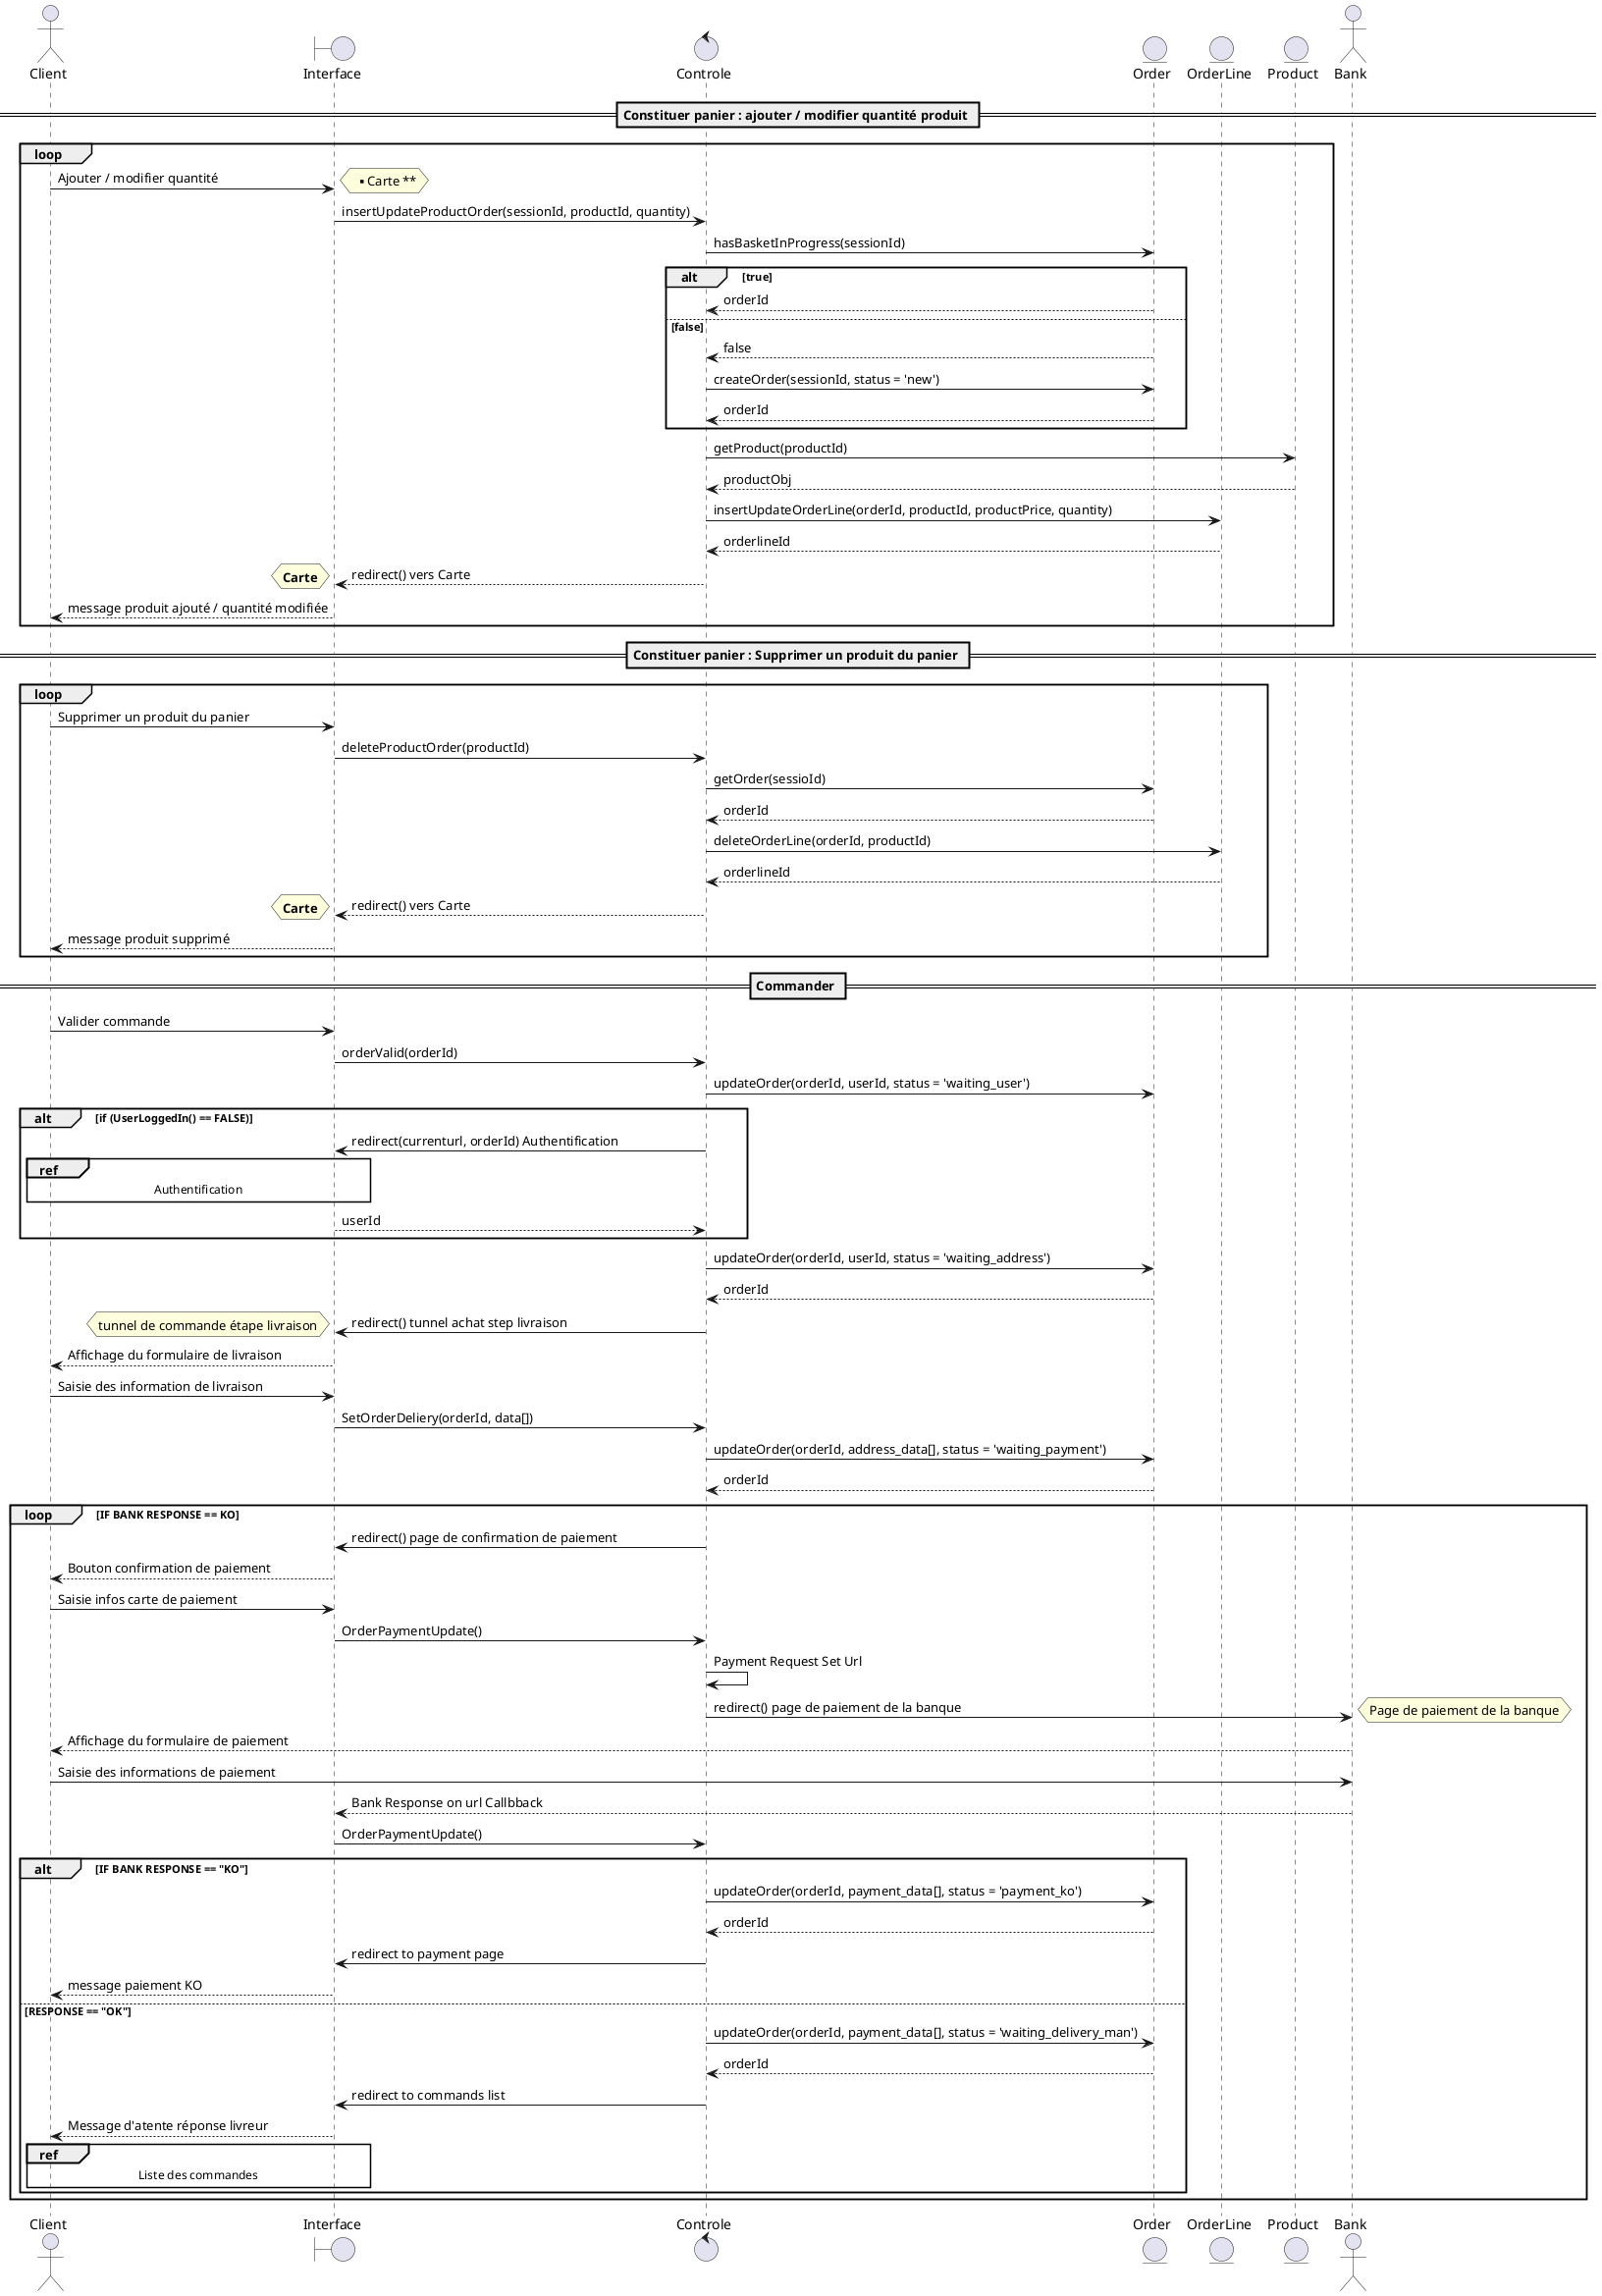@startuml
actor Client
boundary Interface
control Controle
entity Order
entity OrderLine
entity Product
actor Bank
== Constituer panier : ajouter / modifier quantité produit ==
loop
Client -> Interface : Ajouter / modifier quantité
hnote right : ** Carte **
Interface -> Controle : insertUpdateProductOrder(sessionId, productId, quantity)
Controle -> Order : hasBasketInProgress(sessionId)
alt true
Order --> Controle : orderId
else false
Order --> Controle : false
Controle -> Order : createOrder(sessionId, status = 'new')
Order --> Controle : orderId
end
Controle -> Product : getProduct(productId)
Product --> Controle : productObj
Controle -> OrderLine : insertUpdateOrderLine(orderId, productId, productPrice, quantity)
OrderLine --> Controle : orderlineId
Controle --> Interface : redirect() vers Carte
hnote left: **Carte**
Interface --> Client : message produit ajouté / quantité modifiée
end
== Constituer panier : Supprimer un produit du panier ==
loop
Client -> Interface : Supprimer un produit du panier
Interface -> Controle : deleteProductOrder(productId)
Controle -> Order : getOrder(sessioId)
Order -->Controle : orderId
Controle -> OrderLine : deleteOrderLine(orderId, productId)
OrderLine --> Controle : orderlineId
Controle --> Interface : redirect() vers Carte
hnote left: **Carte**
Interface --> Client : message produit supprimé
end 
== Commander ==
Client -> Interface : Valider commande
Interface -> Controle : orderValid(orderId) 
Controle -> Order : updateOrder(orderId, userId, status = 'waiting_user')
alt if (UserLoggedIn() == FALSE)
Controle -> Interface : redirect(currenturl, orderId) Authentification
ref over Client, Interface : Authentification
Interface --> Controle : userId
end
Controle -> Order : updateOrder(orderId, userId, status = 'waiting_address')
Order --> Controle : orderId
Controle -> Interface : redirect() tunnel achat step livraison
hnote left : tunnel de commande étape livraison
Interface --> Client : Affichage du formulaire de livraison
Client -> Interface : Saisie des information de livraison
Interface -> Controle : SetOrderDeliery(orderId, data[])
Controle -> Order : updateOrder(orderId, address_data[], status = 'waiting_payment')
Order --> Controle : orderId
loop IF BANK RESPONSE == KO
Controle -> Interface : redirect() page de confirmation de paiement
Interface --> Client : Bouton confirmation de paiement
Client -> Interface : Saisie infos carte de paiement
Interface -> Controle : OrderPaymentUpdate()
Controle -> Controle : Payment Request Set Url
Controle -> Bank : redirect() page de paiement de la banque
hnote right : Page de paiement de la banque
Bank --> Client : Affichage du formulaire de paiement
Client -> Bank : Saisie des informations de paiement
Bank --> Interface : Bank Response on url Callbback
Interface -> Controle : OrderPaymentUpdate()
alt IF BANK RESPONSE == "KO" 
Controle -> Order : updateOrder(orderId, payment_data[], status = 'payment_ko')
Order --> Controle : orderId
Controle -> Interface : redirect to payment page
Interface --> Client : message paiement KO 
else RESPONSE == "OK"
Controle -> Order : updateOrder(orderId, payment_data[], status = 'waiting_delivery_man')
Order --> Controle : orderId
Controle -> Interface : redirect to commands list
Interface --> Client : Message d'atente réponse livreur
ref over Client, Interface : Liste des commandes
end
end
@enduml